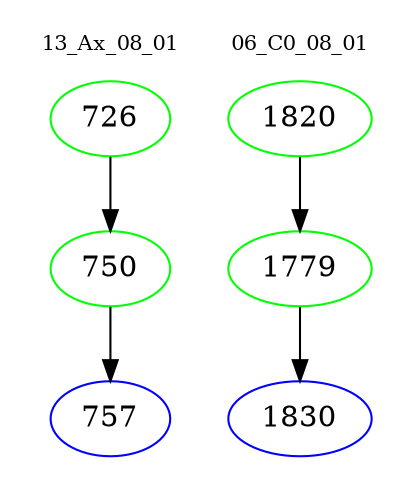 digraph{
subgraph cluster_0 {
color = white
label = "13_Ax_08_01";
fontsize=10;
T0_726 [label="726", color="green"]
T0_726 -> T0_750 [color="black"]
T0_750 [label="750", color="green"]
T0_750 -> T0_757 [color="black"]
T0_757 [label="757", color="blue"]
}
subgraph cluster_1 {
color = white
label = "06_C0_08_01";
fontsize=10;
T1_1820 [label="1820", color="green"]
T1_1820 -> T1_1779 [color="black"]
T1_1779 [label="1779", color="green"]
T1_1779 -> T1_1830 [color="black"]
T1_1830 [label="1830", color="blue"]
}
}
